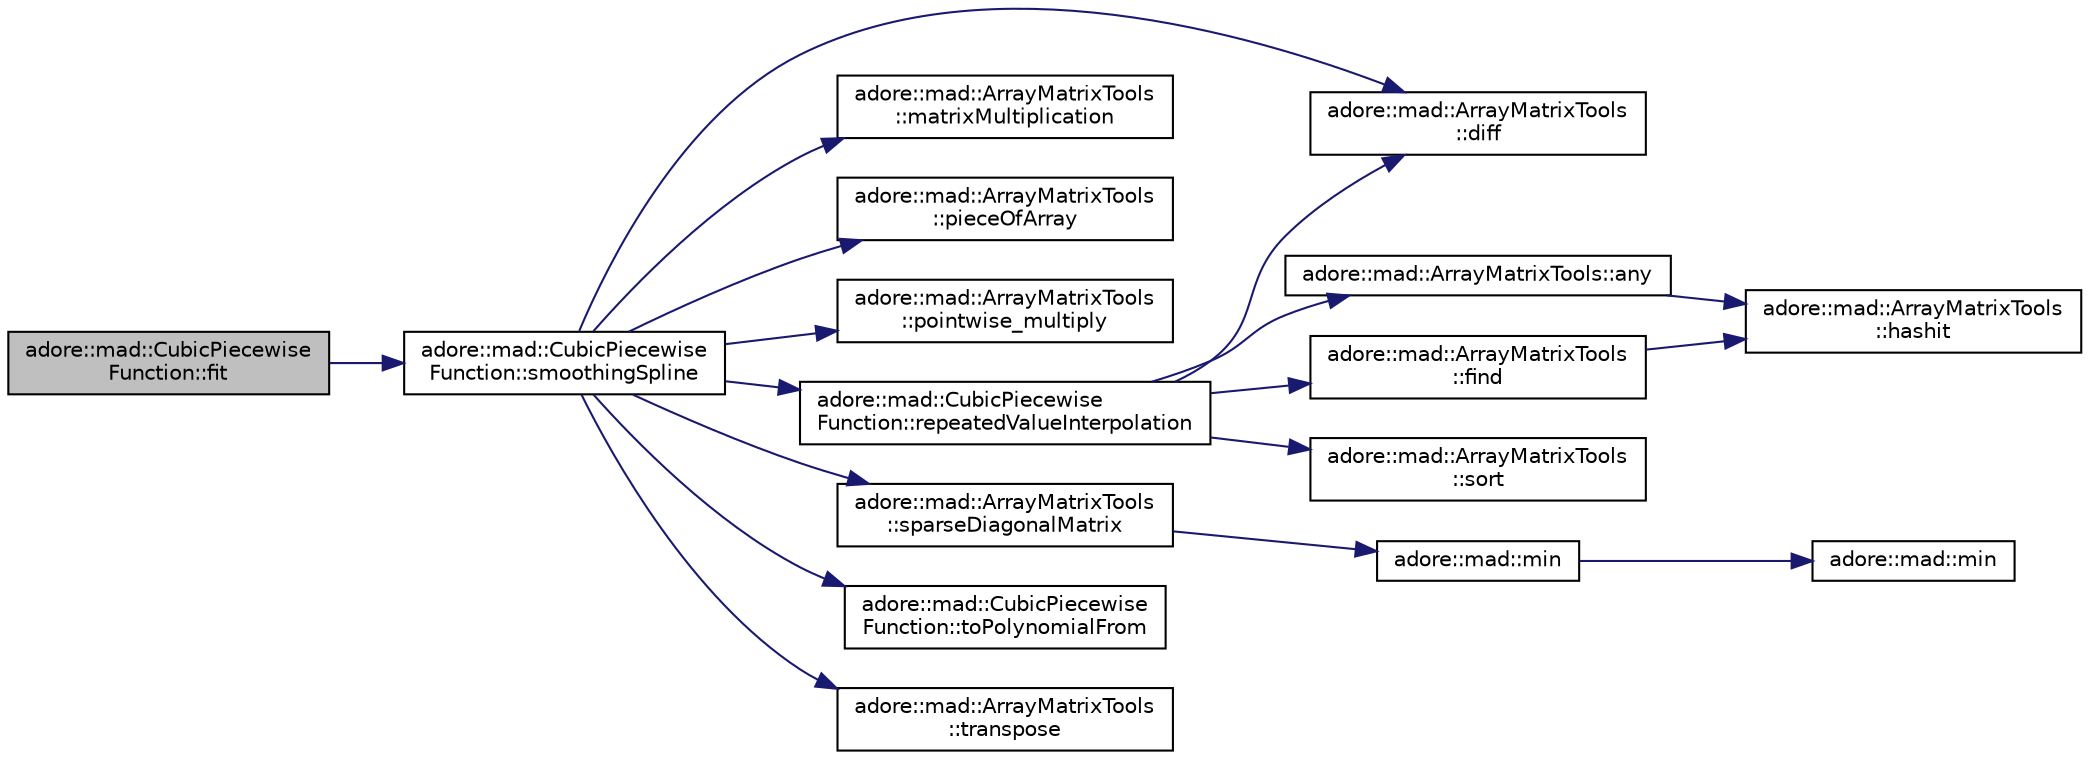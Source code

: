 digraph "adore::mad::CubicPiecewiseFunction::fit"
{
 // LATEX_PDF_SIZE
  edge [fontname="Helvetica",fontsize="10",labelfontname="Helvetica",labelfontsize="10"];
  node [fontname="Helvetica",fontsize="10",shape=record];
  rankdir="LR";
  Node1 [label="adore::mad::CubicPiecewise\lFunction::fit",height=0.2,width=0.4,color="black", fillcolor="grey75", style="filled", fontcolor="black",tooltip=" "];
  Node1 -> Node2 [color="midnightblue",fontsize="10",style="solid",fontname="Helvetica"];
  Node2 [label="adore::mad::CubicPiecewise\lFunction::smoothingSpline",height=0.2,width=0.4,color="black", fillcolor="white", style="filled",URL="$classadore_1_1mad_1_1CubicPiecewiseFunction.html#accdb0c66b37efa161b8c2d39ce6f210b",tooltip=" "];
  Node2 -> Node3 [color="midnightblue",fontsize="10",style="solid",fontname="Helvetica"];
  Node3 [label="adore::mad::ArrayMatrixTools\l::diff",height=0.2,width=0.4,color="black", fillcolor="white", style="filled",URL="$classadore_1_1mad_1_1ArrayMatrixTools.html#a87952b138b50238e57277b8fb48bc573",tooltip=" "];
  Node2 -> Node4 [color="midnightblue",fontsize="10",style="solid",fontname="Helvetica"];
  Node4 [label="adore::mad::ArrayMatrixTools\l::matrixMultiplication",height=0.2,width=0.4,color="black", fillcolor="white", style="filled",URL="$classadore_1_1mad_1_1ArrayMatrixTools.html#acd8f7b789b1292e5f557200e5731a645",tooltip=" "];
  Node2 -> Node5 [color="midnightblue",fontsize="10",style="solid",fontname="Helvetica"];
  Node5 [label="adore::mad::ArrayMatrixTools\l::pieceOfArray",height=0.2,width=0.4,color="black", fillcolor="white", style="filled",URL="$classadore_1_1mad_1_1ArrayMatrixTools.html#a2018137151c771080cbccb3e4fc85e03",tooltip=" "];
  Node2 -> Node6 [color="midnightblue",fontsize="10",style="solid",fontname="Helvetica"];
  Node6 [label="adore::mad::ArrayMatrixTools\l::pointwise_multiply",height=0.2,width=0.4,color="black", fillcolor="white", style="filled",URL="$classadore_1_1mad_1_1ArrayMatrixTools.html#a42a3ef4abb19681deb186569c914419f",tooltip=" "];
  Node2 -> Node7 [color="midnightblue",fontsize="10",style="solid",fontname="Helvetica"];
  Node7 [label="adore::mad::CubicPiecewise\lFunction::repeatedValueInterpolation",height=0.2,width=0.4,color="black", fillcolor="white", style="filled",URL="$classadore_1_1mad_1_1CubicPiecewiseFunction.html#ae14457f436ac4a14bc5ddd4c4260817c",tooltip=" "];
  Node7 -> Node8 [color="midnightblue",fontsize="10",style="solid",fontname="Helvetica"];
  Node8 [label="adore::mad::ArrayMatrixTools::any",height=0.2,width=0.4,color="black", fillcolor="white", style="filled",URL="$classadore_1_1mad_1_1ArrayMatrixTools.html#aee2dc19c928c51a52aff3e31f3081363",tooltip=" "];
  Node8 -> Node9 [color="midnightblue",fontsize="10",style="solid",fontname="Helvetica"];
  Node9 [label="adore::mad::ArrayMatrixTools\l::hashit",height=0.2,width=0.4,color="black", fillcolor="white", style="filled",URL="$classadore_1_1mad_1_1ArrayMatrixTools.html#a359a7959f40373c48aac3e76f0a37d5f",tooltip=" "];
  Node7 -> Node3 [color="midnightblue",fontsize="10",style="solid",fontname="Helvetica"];
  Node7 -> Node10 [color="midnightblue",fontsize="10",style="solid",fontname="Helvetica"];
  Node10 [label="adore::mad::ArrayMatrixTools\l::find",height=0.2,width=0.4,color="black", fillcolor="white", style="filled",URL="$classadore_1_1mad_1_1ArrayMatrixTools.html#a3e7dc6bbc349b44d883c85d47dbc353e",tooltip=" "];
  Node10 -> Node9 [color="midnightblue",fontsize="10",style="solid",fontname="Helvetica"];
  Node7 -> Node11 [color="midnightblue",fontsize="10",style="solid",fontname="Helvetica"];
  Node11 [label="adore::mad::ArrayMatrixTools\l::sort",height=0.2,width=0.4,color="black", fillcolor="white", style="filled",URL="$classadore_1_1mad_1_1ArrayMatrixTools.html#a50ed2955f2cb4e51e92f8d0569213b95",tooltip=" "];
  Node2 -> Node12 [color="midnightblue",fontsize="10",style="solid",fontname="Helvetica"];
  Node12 [label="adore::mad::ArrayMatrixTools\l::sparseDiagonalMatrix",height=0.2,width=0.4,color="black", fillcolor="white", style="filled",URL="$classadore_1_1mad_1_1ArrayMatrixTools.html#a8ffe1f2d13cf145f00ec39e89395da8d",tooltip=" "];
  Node12 -> Node13 [color="midnightblue",fontsize="10",style="solid",fontname="Helvetica"];
  Node13 [label="adore::mad::min",height=0.2,width=0.4,color="black", fillcolor="white", style="filled",URL="$namespaceadore_1_1mad.html#ab58ecb752f9bbfe27832e0a2c0e22c2b",tooltip=" "];
  Node13 -> Node14 [color="midnightblue",fontsize="10",style="solid",fontname="Helvetica"];
  Node14 [label="adore::mad::min",height=0.2,width=0.4,color="black", fillcolor="white", style="filled",URL="$namespaceadore_1_1mad.html#ac61b79c007d1859f93a10c04272095a1",tooltip=" "];
  Node2 -> Node15 [color="midnightblue",fontsize="10",style="solid",fontname="Helvetica"];
  Node15 [label="adore::mad::CubicPiecewise\lFunction::toPolynomialFrom",height=0.2,width=0.4,color="black", fillcolor="white", style="filled",URL="$classadore_1_1mad_1_1CubicPiecewiseFunction.html#ad3e25ba798fd4d78f7b102689d1790c2",tooltip=" "];
  Node2 -> Node16 [color="midnightblue",fontsize="10",style="solid",fontname="Helvetica"];
  Node16 [label="adore::mad::ArrayMatrixTools\l::transpose",height=0.2,width=0.4,color="black", fillcolor="white", style="filled",URL="$classadore_1_1mad_1_1ArrayMatrixTools.html#a233d63766075adc66449f4d73ccdf975",tooltip=" "];
}
